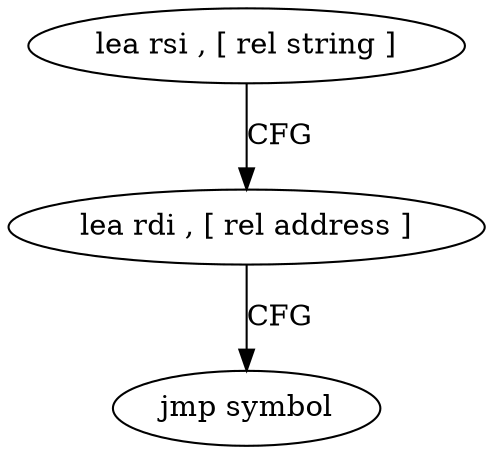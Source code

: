 digraph "func" {
"76848" [label = "lea rsi , [ rel string ]" ]
"76855" [label = "lea rdi , [ rel address ]" ]
"76862" [label = "jmp symbol" ]
"76848" -> "76855" [ label = "CFG" ]
"76855" -> "76862" [ label = "CFG" ]
}
